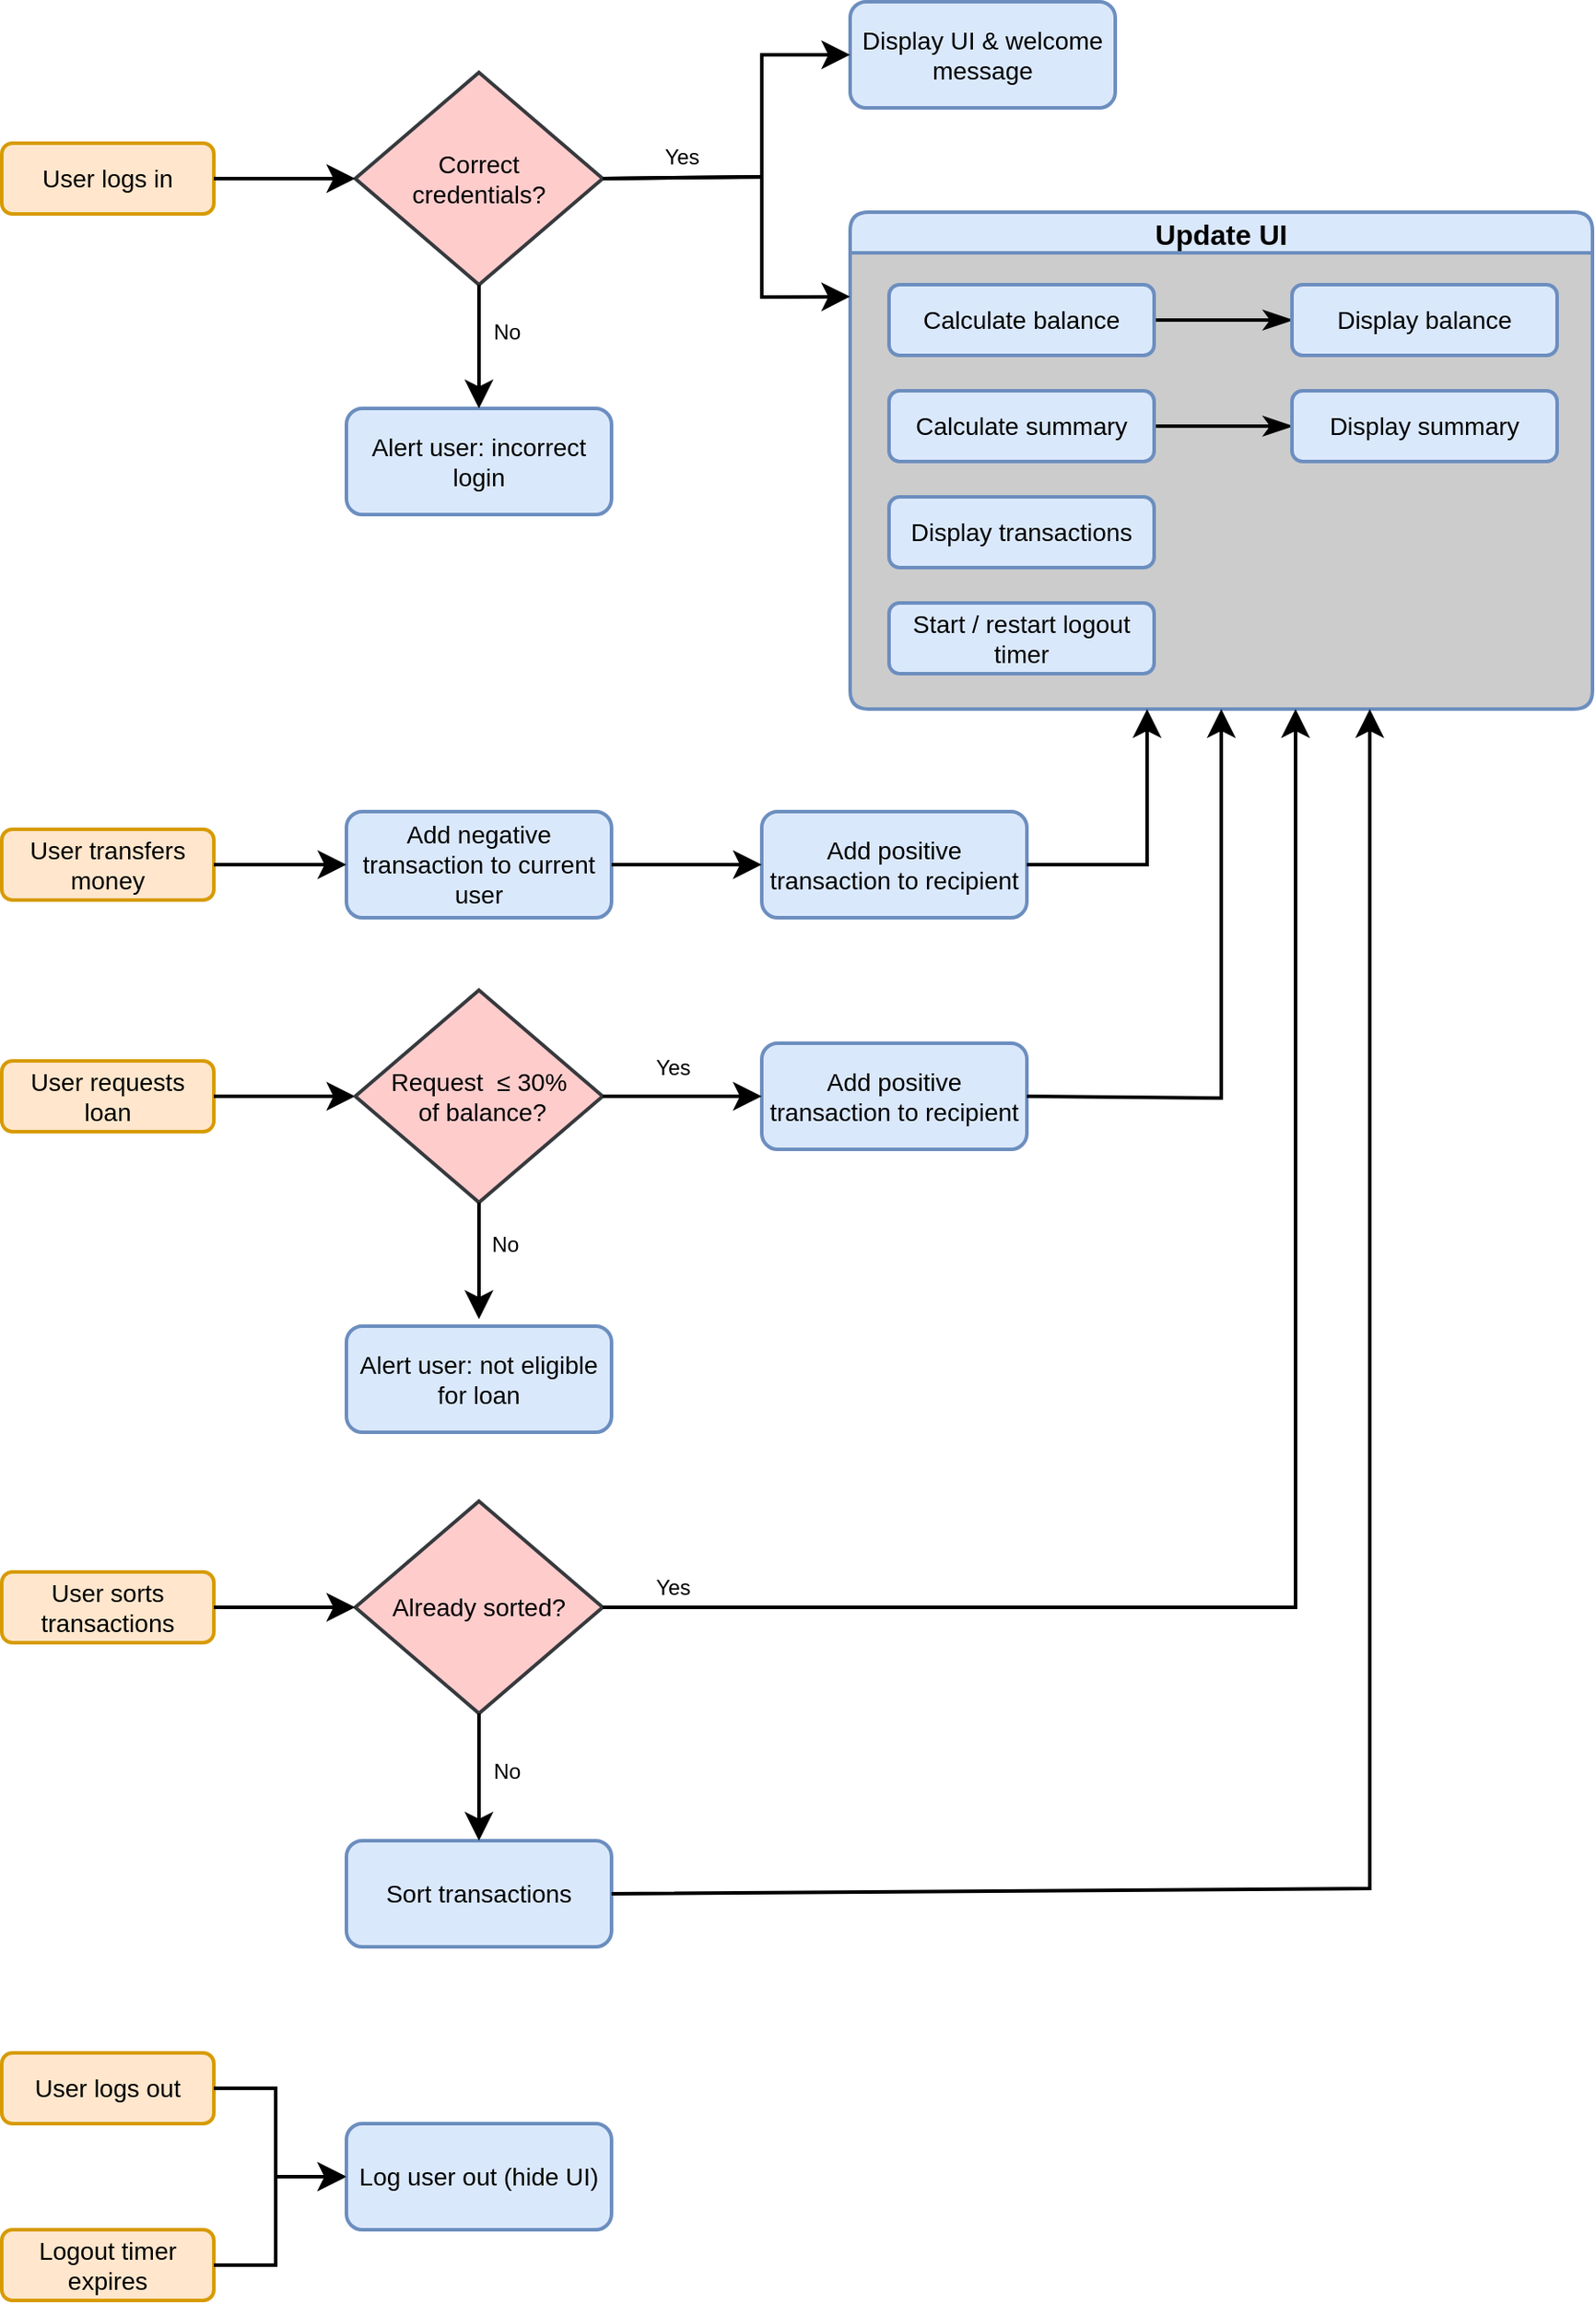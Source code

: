 <mxfile version="20.2.3" type="device"><diagram id="C5RBs43oDa-KdzZeNtuy" name="Page-1"><mxGraphModel dx="2015" dy="1242" grid="1" gridSize="10" guides="1" tooltips="1" connect="1" arrows="1" fold="1" page="1" pageScale="1" pageWidth="1169" pageHeight="1654" math="0" shadow="0"><root><mxCell id="WIyWlLk6GJQsqaUBKTNV-0"/><mxCell id="WIyWlLk6GJQsqaUBKTNV-1" parent="WIyWlLk6GJQsqaUBKTNV-0"/><mxCell id="WIyWlLk6GJQsqaUBKTNV-3" value="User logs in" style="rounded=1;whiteSpace=wrap;html=1;fontSize=14;glass=0;strokeWidth=2;shadow=0;fillColor=#ffe6cc;strokeColor=#d79b00;" parent="WIyWlLk6GJQsqaUBKTNV-1" vertex="1"><mxGeometry x="135" y="240" width="120" height="40" as="geometry"/></mxCell><mxCell id="WIyWlLk6GJQsqaUBKTNV-12" value="Display UI &amp;amp; welcome message" style="rounded=1;whiteSpace=wrap;html=1;fontSize=14;glass=0;strokeWidth=2;shadow=0;fillColor=#DAE8FC;strokeColor=#6C8EBF;verticalAlign=middle;textDirection=ltr;labelPosition=center;verticalLabelPosition=middle;align=center;" parent="WIyWlLk6GJQsqaUBKTNV-1" vertex="1"><mxGeometry x="615" y="160" width="150" height="60" as="geometry"/></mxCell><mxCell id="JfjWnsTmezGpUPbP9xH_-3" value="Alert user: incorrect login" style="rounded=1;whiteSpace=wrap;html=1;fontSize=14;glass=0;strokeWidth=2;shadow=0;fillColor=#dae8fc;strokeColor=#6c8ebf;" parent="WIyWlLk6GJQsqaUBKTNV-1" vertex="1"><mxGeometry x="330" y="390" width="150" height="60" as="geometry"/></mxCell><mxCell id="JfjWnsTmezGpUPbP9xH_-8" value="Update UI" style="swimlane;rounded=1;points=[[0,0,0,0,0],[0,0.17,0,0,0],[0,0.25,0,0,0],[0,0.5,0,0,0],[0,0.75,0,0,0],[0,1,0,0,0],[0.25,0,0,0,0],[0.25,1,0,0,0],[0.4,1,0,0,0],[0.5,0,0,0,0],[0.5,1,0,0,0],[0.6,1,0,0,0],[0.7,1,0,0,0],[0.75,0,0,0,0],[0.75,1,0,0,0],[1,0,0,0,0],[1,0.25,0,0,0],[1,0.5,0,0,0],[1,0.75,0,0,0],[1,1,0,0,0]];fillColor=#dae8fc;strokeColor=#6C8EBF;gradientColor=none;swimlaneFillColor=#CCCCCC;fontSize=16;strokeWidth=2;" parent="WIyWlLk6GJQsqaUBKTNV-1" vertex="1"><mxGeometry x="615" y="279" width="420" height="281" as="geometry"><mxRectangle x="560" y="159" width="140" height="30" as="alternateBounds"/></mxGeometry></mxCell><mxCell id="JfjWnsTmezGpUPbP9xH_-36" value="" style="edgeStyle=orthogonalEdgeStyle;rounded=0;sketch=0;jumpStyle=none;orthogonalLoop=1;jettySize=auto;html=1;shadow=0;fontSize=12;endArrow=classicThin;endFill=1;startSize=10;endSize=10;strokeColor=#000000;strokeWidth=2;" parent="JfjWnsTmezGpUPbP9xH_-8" source="JfjWnsTmezGpUPbP9xH_-30" target="JfjWnsTmezGpUPbP9xH_-34" edge="1"><mxGeometry relative="1" as="geometry"/></mxCell><mxCell id="JfjWnsTmezGpUPbP9xH_-30" value="Calculate balance" style="rounded=1;whiteSpace=wrap;html=1;fontSize=14;glass=0;strokeWidth=2;shadow=0;fillColor=#DAE8FC;strokeColor=#6C8EBF;" parent="JfjWnsTmezGpUPbP9xH_-8" vertex="1"><mxGeometry x="22" y="41" width="150" height="40" as="geometry"/></mxCell><mxCell id="JfjWnsTmezGpUPbP9xH_-37" value="" style="edgeStyle=orthogonalEdgeStyle;rounded=0;sketch=0;jumpStyle=none;orthogonalLoop=1;jettySize=auto;html=1;shadow=0;fontSize=12;endArrow=classicThin;endFill=1;startSize=10;endSize=10;strokeColor=#000000;strokeWidth=2;" parent="JfjWnsTmezGpUPbP9xH_-8" source="JfjWnsTmezGpUPbP9xH_-31" target="JfjWnsTmezGpUPbP9xH_-35" edge="1"><mxGeometry relative="1" as="geometry"/></mxCell><mxCell id="JfjWnsTmezGpUPbP9xH_-31" value="Calculate summary" style="rounded=1;whiteSpace=wrap;html=1;fontSize=14;glass=0;strokeWidth=2;shadow=0;fillColor=#DAE8FC;strokeColor=#6C8EBF;" parent="JfjWnsTmezGpUPbP9xH_-8" vertex="1"><mxGeometry x="22" y="101" width="150" height="40" as="geometry"/></mxCell><mxCell id="JfjWnsTmezGpUPbP9xH_-32" value="Display transactions" style="rounded=1;whiteSpace=wrap;html=1;fontSize=14;glass=0;strokeWidth=2;shadow=0;fillColor=#DAE8FC;strokeColor=#6C8EBF;" parent="JfjWnsTmezGpUPbP9xH_-8" vertex="1"><mxGeometry x="22" y="161" width="150" height="40" as="geometry"/></mxCell><mxCell id="JfjWnsTmezGpUPbP9xH_-33" value="Start / restart logout timer" style="rounded=1;whiteSpace=wrap;html=1;fontSize=14;glass=0;strokeWidth=2;shadow=0;fillColor=#DAE8FC;strokeColor=#6C8EBF;" parent="JfjWnsTmezGpUPbP9xH_-8" vertex="1"><mxGeometry x="22" y="221" width="150" height="40" as="geometry"/></mxCell><mxCell id="JfjWnsTmezGpUPbP9xH_-34" value="Display balance" style="rounded=1;whiteSpace=wrap;html=1;fontSize=14;glass=0;strokeWidth=2;shadow=0;fillColor=#DAE8FC;strokeColor=#6C8EBF;" parent="JfjWnsTmezGpUPbP9xH_-8" vertex="1"><mxGeometry x="250" y="41" width="150" height="40" as="geometry"/></mxCell><mxCell id="JfjWnsTmezGpUPbP9xH_-35" value="Display summary" style="rounded=1;whiteSpace=wrap;html=1;fontSize=14;glass=0;strokeWidth=2;shadow=0;fillColor=#DAE8FC;strokeColor=#6C8EBF;" parent="JfjWnsTmezGpUPbP9xH_-8" vertex="1"><mxGeometry x="250" y="101" width="150" height="40" as="geometry"/></mxCell><mxCell id="JfjWnsTmezGpUPbP9xH_-21" value="&lt;font style=&quot;font-size: 14px;&quot;&gt;Correct&lt;br style=&quot;font-size: 14px;&quot;&gt;credentials?&lt;/font&gt;" style="rhombus;whiteSpace=wrap;html=1;rounded=0;fontSize=14;fillColor=#ffcccc;strokeColor=#36393d;strokeWidth=2;" parent="WIyWlLk6GJQsqaUBKTNV-1" vertex="1"><mxGeometry x="335" y="200" width="140" height="120" as="geometry"/></mxCell><mxCell id="JfjWnsTmezGpUPbP9xH_-24" value="" style="endArrow=classic;html=1;rounded=0;shadow=0;sketch=0;fontSize=12;startSize=10;endSize=10;strokeColor=#000000;jumpStyle=none;exitX=1;exitY=0.5;exitDx=0;exitDy=0;entryX=0;entryY=0.5;entryDx=0;entryDy=0;strokeWidth=2;" parent="WIyWlLk6GJQsqaUBKTNV-1" source="JfjWnsTmezGpUPbP9xH_-21" target="WIyWlLk6GJQsqaUBKTNV-12" edge="1"><mxGeometry width="50" height="50" relative="1" as="geometry"><mxPoint x="385" y="260" as="sourcePoint"/><mxPoint x="435" y="210" as="targetPoint"/><Array as="points"><mxPoint x="565" y="259"/><mxPoint x="565" y="190"/></Array></mxGeometry></mxCell><mxCell id="JfjWnsTmezGpUPbP9xH_-25" value="" style="endArrow=classic;html=1;rounded=0;shadow=0;sketch=0;fontSize=12;startSize=10;endSize=10;strokeColor=#000000;jumpStyle=none;exitX=1;exitY=0.5;exitDx=0;exitDy=0;entryX=0;entryY=0.17;entryDx=0;entryDy=0;entryPerimeter=0;strokeWidth=2;" parent="WIyWlLk6GJQsqaUBKTNV-1" source="JfjWnsTmezGpUPbP9xH_-21" target="JfjWnsTmezGpUPbP9xH_-8" edge="1"><mxGeometry width="50" height="50" relative="1" as="geometry"><mxPoint x="385" y="260" as="sourcePoint"/><mxPoint x="575" y="370" as="targetPoint"/><Array as="points"><mxPoint x="565" y="259"/><mxPoint x="565" y="327"/></Array></mxGeometry></mxCell><mxCell id="JfjWnsTmezGpUPbP9xH_-26" value="" style="endArrow=classic;html=1;rounded=0;shadow=0;sketch=0;fontSize=12;startSize=10;endSize=10;strokeColor=#000000;jumpStyle=none;exitX=0.5;exitY=1;exitDx=0;exitDy=0;entryX=0.5;entryY=0;entryDx=0;entryDy=0;strokeWidth=2;" parent="WIyWlLk6GJQsqaUBKTNV-1" source="JfjWnsTmezGpUPbP9xH_-21" target="JfjWnsTmezGpUPbP9xH_-3" edge="1"><mxGeometry width="50" height="50" relative="1" as="geometry"><mxPoint x="455" y="270" as="sourcePoint"/><mxPoint x="505" y="220" as="targetPoint"/></mxGeometry></mxCell><mxCell id="JfjWnsTmezGpUPbP9xH_-27" value="" style="endArrow=classic;html=1;rounded=0;shadow=0;sketch=0;fontSize=12;startSize=10;endSize=10;strokeColor=#000000;jumpStyle=none;exitX=1;exitY=0.5;exitDx=0;exitDy=0;entryX=0;entryY=0.5;entryDx=0;entryDy=0;strokeWidth=2;" parent="WIyWlLk6GJQsqaUBKTNV-1" source="WIyWlLk6GJQsqaUBKTNV-3" target="JfjWnsTmezGpUPbP9xH_-21" edge="1"><mxGeometry width="50" height="50" relative="1" as="geometry"><mxPoint x="455" y="270" as="sourcePoint"/><mxPoint x="505" y="220" as="targetPoint"/></mxGeometry></mxCell><mxCell id="JfjWnsTmezGpUPbP9xH_-28" value="No" style="text;html=1;strokeColor=none;fillColor=none;align=center;verticalAlign=middle;whiteSpace=wrap;rounded=0;fontSize=12;" parent="WIyWlLk6GJQsqaUBKTNV-1" vertex="1"><mxGeometry x="406" y="337" width="30" height="20" as="geometry"/></mxCell><mxCell id="JfjWnsTmezGpUPbP9xH_-29" value="Yes" style="text;html=1;strokeColor=none;fillColor=none;align=center;verticalAlign=middle;whiteSpace=wrap;rounded=0;fontSize=12;" parent="WIyWlLk6GJQsqaUBKTNV-1" vertex="1"><mxGeometry x="505" y="238" width="30" height="20" as="geometry"/></mxCell><mxCell id="JfjWnsTmezGpUPbP9xH_-38" value="User transfers money" style="rounded=1;whiteSpace=wrap;html=1;fontSize=14;glass=0;strokeWidth=2;shadow=0;fillColor=#ffe6cc;strokeColor=#d79b00;" parent="WIyWlLk6GJQsqaUBKTNV-1" vertex="1"><mxGeometry x="135" y="628" width="120" height="40" as="geometry"/></mxCell><mxCell id="JfjWnsTmezGpUPbP9xH_-39" value="Add negative transaction to current user" style="rounded=1;whiteSpace=wrap;html=1;fontSize=14;glass=0;strokeWidth=2;shadow=0;fillColor=#dae8fc;strokeColor=#6c8ebf;" parent="WIyWlLk6GJQsqaUBKTNV-1" vertex="1"><mxGeometry x="330" y="618" width="150" height="60" as="geometry"/></mxCell><mxCell id="JfjWnsTmezGpUPbP9xH_-40" value="" style="endArrow=classic;html=1;rounded=0;shadow=0;sketch=0;fontSize=14;startSize=10;endSize=10;strokeColor=#000000;jumpStyle=none;exitX=1;exitY=0.5;exitDx=0;exitDy=0;entryX=0;entryY=0.5;entryDx=0;entryDy=0;strokeWidth=2;" parent="WIyWlLk6GJQsqaUBKTNV-1" source="JfjWnsTmezGpUPbP9xH_-38" target="JfjWnsTmezGpUPbP9xH_-39" edge="1"><mxGeometry width="50" height="50" relative="1" as="geometry"><mxPoint x="465" y="458" as="sourcePoint"/><mxPoint x="515" y="408" as="targetPoint"/></mxGeometry></mxCell><mxCell id="JfjWnsTmezGpUPbP9xH_-42" value="Add positive transaction to recipient" style="rounded=1;whiteSpace=wrap;html=1;fontSize=14;glass=0;strokeWidth=2;shadow=0;fillColor=#dae8fc;strokeColor=#6c8ebf;" parent="WIyWlLk6GJQsqaUBKTNV-1" vertex="1"><mxGeometry x="565" y="618" width="150" height="60" as="geometry"/></mxCell><mxCell id="JfjWnsTmezGpUPbP9xH_-43" value="" style="endArrow=classic;html=1;rounded=0;shadow=0;sketch=0;fontSize=14;startSize=10;endSize=10;strokeColor=#000000;jumpStyle=none;exitX=1;exitY=0.5;exitDx=0;exitDy=0;entryX=0;entryY=0.5;entryDx=0;entryDy=0;strokeWidth=2;" parent="WIyWlLk6GJQsqaUBKTNV-1" source="JfjWnsTmezGpUPbP9xH_-39" target="JfjWnsTmezGpUPbP9xH_-42" edge="1"><mxGeometry width="50" height="50" relative="1" as="geometry"><mxPoint x="465" y="448" as="sourcePoint"/><mxPoint x="515" y="398" as="targetPoint"/></mxGeometry></mxCell><mxCell id="JfjWnsTmezGpUPbP9xH_-44" value="" style="endArrow=classic;html=1;rounded=0;shadow=0;sketch=0;fontSize=14;startSize=10;endSize=10;strokeColor=#000000;jumpStyle=none;exitX=1;exitY=0.5;exitDx=0;exitDy=0;entryX=0.4;entryY=1;entryDx=0;entryDy=0;entryPerimeter=0;strokeWidth=2;" parent="WIyWlLk6GJQsqaUBKTNV-1" source="JfjWnsTmezGpUPbP9xH_-42" target="JfjWnsTmezGpUPbP9xH_-8" edge="1"><mxGeometry width="50" height="50" relative="1" as="geometry"><mxPoint x="465" y="460" as="sourcePoint"/><mxPoint x="905" y="680" as="targetPoint"/><Array as="points"><mxPoint x="783" y="648"/></Array></mxGeometry></mxCell><mxCell id="2_A3WzFvss1SQpYb3yds-0" value="User requests&lt;br&gt;loan" style="rounded=1;whiteSpace=wrap;html=1;fontSize=14;glass=0;strokeWidth=2;shadow=0;fillColor=#ffe6cc;strokeColor=#d79b00;" parent="WIyWlLk6GJQsqaUBKTNV-1" vertex="1"><mxGeometry x="135" y="759" width="120" height="40" as="geometry"/></mxCell><mxCell id="2_A3WzFvss1SQpYb3yds-1" value="" style="endArrow=classic;html=1;rounded=0;exitX=1;exitY=0.5;exitDx=0;exitDy=0;endSize=10;startSize=10;strokeWidth=2;" parent="WIyWlLk6GJQsqaUBKTNV-1" source="2_A3WzFvss1SQpYb3yds-0" target="2_A3WzFvss1SQpYb3yds-2" edge="1"><mxGeometry width="50" height="50" relative="1" as="geometry"><mxPoint x="645" y="689" as="sourcePoint"/><mxPoint x="695" y="639" as="targetPoint"/></mxGeometry></mxCell><mxCell id="2_A3WzFvss1SQpYb3yds-2" value="Request&amp;nbsp;&lt;span style=&quot;font-family: arial, sans-serif; text-align: left;&quot;&gt;&amp;nbsp;≤ 30%&lt;br&gt;&amp;nbsp;of balance?&lt;/span&gt;" style="rhombus;whiteSpace=wrap;html=1;rounded=0;fontSize=14;fillColor=#ffcccc;strokeColor=#36393d;strokeWidth=2;" parent="WIyWlLk6GJQsqaUBKTNV-1" vertex="1"><mxGeometry x="335" y="719" width="140" height="120" as="geometry"/></mxCell><mxCell id="2_A3WzFvss1SQpYb3yds-3" value="" style="endArrow=classic;html=1;rounded=0;shadow=0;sketch=0;fontSize=12;startSize=10;endSize=10;strokeColor=#000000;jumpStyle=none;exitX=0.5;exitY=1;exitDx=0;exitDy=0;strokeWidth=2;" parent="WIyWlLk6GJQsqaUBKTNV-1" source="2_A3WzFvss1SQpYb3yds-2" edge="1"><mxGeometry width="50" height="50" relative="1" as="geometry"><mxPoint x="450" y="785" as="sourcePoint"/><mxPoint x="405" y="905" as="targetPoint"/></mxGeometry></mxCell><mxCell id="2_A3WzFvss1SQpYb3yds-4" value="No" style="text;html=1;strokeColor=none;fillColor=none;align=center;verticalAlign=middle;whiteSpace=wrap;rounded=0;fontSize=12;" parent="WIyWlLk6GJQsqaUBKTNV-1" vertex="1"><mxGeometry x="405" y="853" width="30" height="20" as="geometry"/></mxCell><mxCell id="2_A3WzFvss1SQpYb3yds-5" value="Yes" style="text;html=1;strokeColor=none;fillColor=none;align=center;verticalAlign=middle;whiteSpace=wrap;rounded=0;fontSize=12;" parent="WIyWlLk6GJQsqaUBKTNV-1" vertex="1"><mxGeometry x="500" y="753" width="30" height="20" as="geometry"/></mxCell><mxCell id="2_A3WzFvss1SQpYb3yds-6" value="Alert user: not eligible for loan" style="rounded=1;whiteSpace=wrap;html=1;fontSize=14;glass=0;strokeWidth=2;shadow=0;fillColor=#dae8fc;strokeColor=#6c8ebf;" parent="WIyWlLk6GJQsqaUBKTNV-1" vertex="1"><mxGeometry x="330" y="909" width="150" height="60" as="geometry"/></mxCell><mxCell id="2_A3WzFvss1SQpYb3yds-7" value="Add positive transaction to recipient" style="rounded=1;whiteSpace=wrap;html=1;fontSize=14;glass=0;strokeWidth=2;shadow=0;fillColor=#dae8fc;strokeColor=#6c8ebf;" parent="WIyWlLk6GJQsqaUBKTNV-1" vertex="1"><mxGeometry x="565" y="749" width="150" height="60" as="geometry"/></mxCell><mxCell id="2_A3WzFvss1SQpYb3yds-10" value="" style="endArrow=classic;html=1;rounded=0;exitX=1;exitY=0.5;exitDx=0;exitDy=0;entryX=0;entryY=0.5;entryDx=0;entryDy=0;endSize=10;startSize=10;strokeWidth=2;" parent="WIyWlLk6GJQsqaUBKTNV-1" source="2_A3WzFvss1SQpYb3yds-2" target="2_A3WzFvss1SQpYb3yds-7" edge="1"><mxGeometry width="50" height="50" relative="1" as="geometry"><mxPoint x="645" y="649" as="sourcePoint"/><mxPoint x="695" y="599" as="targetPoint"/></mxGeometry></mxCell><mxCell id="2_A3WzFvss1SQpYb3yds-11" value="" style="endArrow=classic;html=1;rounded=0;shadow=0;sketch=0;fontSize=14;startSize=10;endSize=10;strokeColor=#000000;jumpStyle=none;exitX=1;exitY=0.5;exitDx=0;exitDy=0;entryX=0.5;entryY=1;entryDx=0;entryDy=0;entryPerimeter=0;strokeWidth=2;" parent="WIyWlLk6GJQsqaUBKTNV-1" source="2_A3WzFvss1SQpYb3yds-7" target="JfjWnsTmezGpUPbP9xH_-8" edge="1"><mxGeometry width="50" height="50" relative="1" as="geometry"><mxPoint x="755" y="820" as="sourcePoint"/><mxPoint x="823" y="720" as="targetPoint"/><Array as="points"><mxPoint x="825" y="780"/></Array></mxGeometry></mxCell><mxCell id="2_A3WzFvss1SQpYb3yds-12" value="User sorts transactions" style="rounded=1;whiteSpace=wrap;html=1;fontSize=14;glass=0;strokeWidth=2;shadow=0;fillColor=#ffe6cc;strokeColor=#d79b00;" parent="WIyWlLk6GJQsqaUBKTNV-1" vertex="1"><mxGeometry x="135" y="1048" width="120" height="40" as="geometry"/></mxCell><mxCell id="2_A3WzFvss1SQpYb3yds-13" value="Already sorted?" style="rhombus;whiteSpace=wrap;html=1;rounded=0;fontSize=14;fillColor=#ffcccc;strokeColor=#36393d;strokeWidth=2;" parent="WIyWlLk6GJQsqaUBKTNV-1" vertex="1"><mxGeometry x="335" y="1008" width="140" height="120" as="geometry"/></mxCell><mxCell id="2_A3WzFvss1SQpYb3yds-16" value="" style="endArrow=classic;html=1;rounded=0;exitX=1;exitY=0.5;exitDx=0;exitDy=0;entryX=0;entryY=0.5;entryDx=0;entryDy=0;endSize=10;startSize=10;strokeWidth=2;" parent="WIyWlLk6GJQsqaUBKTNV-1" source="2_A3WzFvss1SQpYb3yds-12" target="2_A3WzFvss1SQpYb3yds-13" edge="1"><mxGeometry width="50" height="50" relative="1" as="geometry"><mxPoint x="475" y="720" as="sourcePoint"/><mxPoint x="525" y="670" as="targetPoint"/></mxGeometry></mxCell><mxCell id="2_A3WzFvss1SQpYb3yds-18" value="Sort transactions" style="rounded=1;whiteSpace=wrap;html=1;fontSize=14;glass=0;strokeWidth=2;shadow=0;fillColor=#dae8fc;strokeColor=#6c8ebf;" parent="WIyWlLk6GJQsqaUBKTNV-1" vertex="1"><mxGeometry x="330" y="1200" width="150" height="60" as="geometry"/></mxCell><mxCell id="2_A3WzFvss1SQpYb3yds-19" value="" style="endArrow=classic;html=1;rounded=0;exitX=0.5;exitY=1;exitDx=0;exitDy=0;endSize=10;startSize=10;strokeWidth=2;" parent="WIyWlLk6GJQsqaUBKTNV-1" source="2_A3WzFvss1SQpYb3yds-13" target="2_A3WzFvss1SQpYb3yds-18" edge="1"><mxGeometry width="50" height="50" relative="1" as="geometry"><mxPoint x="435" y="850" as="sourcePoint"/><mxPoint x="485" y="800" as="targetPoint"/></mxGeometry></mxCell><mxCell id="2_A3WzFvss1SQpYb3yds-20" value="" style="endArrow=classic;html=1;rounded=0;exitX=1;exitY=0.5;exitDx=0;exitDy=0;entryX=0.6;entryY=1;entryDx=0;entryDy=0;entryPerimeter=0;endSize=10;startSize=10;strokeWidth=2;" parent="WIyWlLk6GJQsqaUBKTNV-1" source="2_A3WzFvss1SQpYb3yds-13" target="JfjWnsTmezGpUPbP9xH_-8" edge="1"><mxGeometry width="50" height="50" relative="1" as="geometry"><mxPoint x="435" y="850" as="sourcePoint"/><mxPoint x="885" y="1068" as="targetPoint"/><Array as="points"><mxPoint x="867" y="1068"/></Array></mxGeometry></mxCell><mxCell id="2_A3WzFvss1SQpYb3yds-21" value="Yes" style="text;html=1;strokeColor=none;fillColor=none;align=center;verticalAlign=middle;whiteSpace=wrap;rounded=0;fontSize=12;" parent="WIyWlLk6GJQsqaUBKTNV-1" vertex="1"><mxGeometry x="500" y="1047" width="30" height="20" as="geometry"/></mxCell><mxCell id="2_A3WzFvss1SQpYb3yds-22" value="No" style="text;html=1;strokeColor=none;fillColor=none;align=center;verticalAlign=middle;whiteSpace=wrap;rounded=0;fontSize=12;" parent="WIyWlLk6GJQsqaUBKTNV-1" vertex="1"><mxGeometry x="406" y="1151" width="30" height="20" as="geometry"/></mxCell><mxCell id="2_A3WzFvss1SQpYb3yds-25" value="" style="endArrow=classic;html=1;rounded=0;exitX=1;exitY=0.5;exitDx=0;exitDy=0;entryX=0.7;entryY=1;entryDx=0;entryDy=0;entryPerimeter=0;endSize=10;startSize=10;strokeWidth=2;" parent="WIyWlLk6GJQsqaUBKTNV-1" source="2_A3WzFvss1SQpYb3yds-18" target="JfjWnsTmezGpUPbP9xH_-8" edge="1"><mxGeometry width="50" height="50" relative="1" as="geometry"><mxPoint x="515" y="1227" as="sourcePoint"/><mxPoint x="907" y="719" as="targetPoint"/><Array as="points"><mxPoint x="909" y="1227"/></Array></mxGeometry></mxCell><mxCell id="T_uoNyCxwOn-xIymQpqi-0" value="User logs out" style="rounded=1;whiteSpace=wrap;html=1;fontSize=14;glass=0;strokeWidth=2;shadow=0;fillColor=#ffe6cc;strokeColor=#d79b00;" parent="WIyWlLk6GJQsqaUBKTNV-1" vertex="1"><mxGeometry x="135" y="1320" width="120" height="40" as="geometry"/></mxCell><mxCell id="T_uoNyCxwOn-xIymQpqi-1" value="" style="endArrow=classic;html=1;rounded=0;endSize=10;startSize=10;strokeWidth=2;exitX=1;exitY=0.5;exitDx=0;exitDy=0;entryX=0;entryY=0.5;entryDx=0;entryDy=0;" parent="WIyWlLk6GJQsqaUBKTNV-1" source="T_uoNyCxwOn-xIymQpqi-0" target="T_uoNyCxwOn-xIymQpqi-2" edge="1"><mxGeometry width="50" height="50" relative="1" as="geometry"><mxPoint x="320" y="1310" as="sourcePoint"/><mxPoint x="300" y="1390" as="targetPoint"/><Array as="points"><mxPoint x="290" y="1340"/><mxPoint x="290" y="1390"/></Array></mxGeometry></mxCell><mxCell id="T_uoNyCxwOn-xIymQpqi-2" value="Log user out (hide UI)" style="rounded=1;whiteSpace=wrap;html=1;fontSize=14;glass=0;strokeWidth=2;shadow=0;fillColor=#dae8fc;strokeColor=#6c8ebf;" parent="WIyWlLk6GJQsqaUBKTNV-1" vertex="1"><mxGeometry x="330" y="1360" width="150" height="60" as="geometry"/></mxCell><mxCell id="T_uoNyCxwOn-xIymQpqi-3" value="Logout timer expires" style="rounded=1;whiteSpace=wrap;html=1;fontSize=14;glass=0;strokeWidth=2;shadow=0;fillColor=#ffe6cc;strokeColor=#d79b00;" parent="WIyWlLk6GJQsqaUBKTNV-1" vertex="1"><mxGeometry x="135" y="1420" width="120" height="40" as="geometry"/></mxCell><mxCell id="T_uoNyCxwOn-xIymQpqi-4" value="" style="endArrow=classic;html=1;rounded=0;endSize=10;startSize=10;strokeWidth=2;exitX=1;exitY=0.5;exitDx=0;exitDy=0;entryX=0;entryY=0.5;entryDx=0;entryDy=0;" parent="WIyWlLk6GJQsqaUBKTNV-1" source="T_uoNyCxwOn-xIymQpqi-3" target="T_uoNyCxwOn-xIymQpqi-2" edge="1"><mxGeometry width="50" height="50" relative="1" as="geometry"><mxPoint x="330" y="1480" as="sourcePoint"/><mxPoint x="310" y="1390" as="targetPoint"/><Array as="points"><mxPoint x="290" y="1440"/><mxPoint x="290" y="1390"/></Array></mxGeometry></mxCell></root></mxGraphModel></diagram></mxfile>